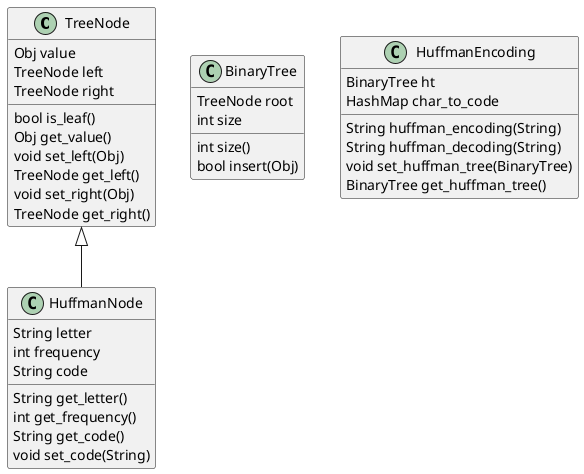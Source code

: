 @startuml
class TreeNode {
 Obj value
 TreeNode left
 TreeNode right

 bool is_leaf()
 Obj get_value()
 void set_left(Obj)
 TreeNode get_left()
 void set_right(Obj)
 TreeNode get_right()
}

class HuffmanNode {
 String letter
 int frequency
 String code

 String get_letter()
 int get_frequency()
 String get_code()
 void set_code(String)
}

class BinaryTree {
  TreeNode root
  int size

  int size()
  bool insert(Obj)
}

class HuffmanEncoding {
 BinaryTree ht
 HashMap char_to_code

 String huffman_encoding(String)
 String huffman_decoding(String)
 void set_huffman_tree(BinaryTree)
 BinaryTree get_huffman_tree()
}

TreeNode <|-- HuffmanNode
@enduml